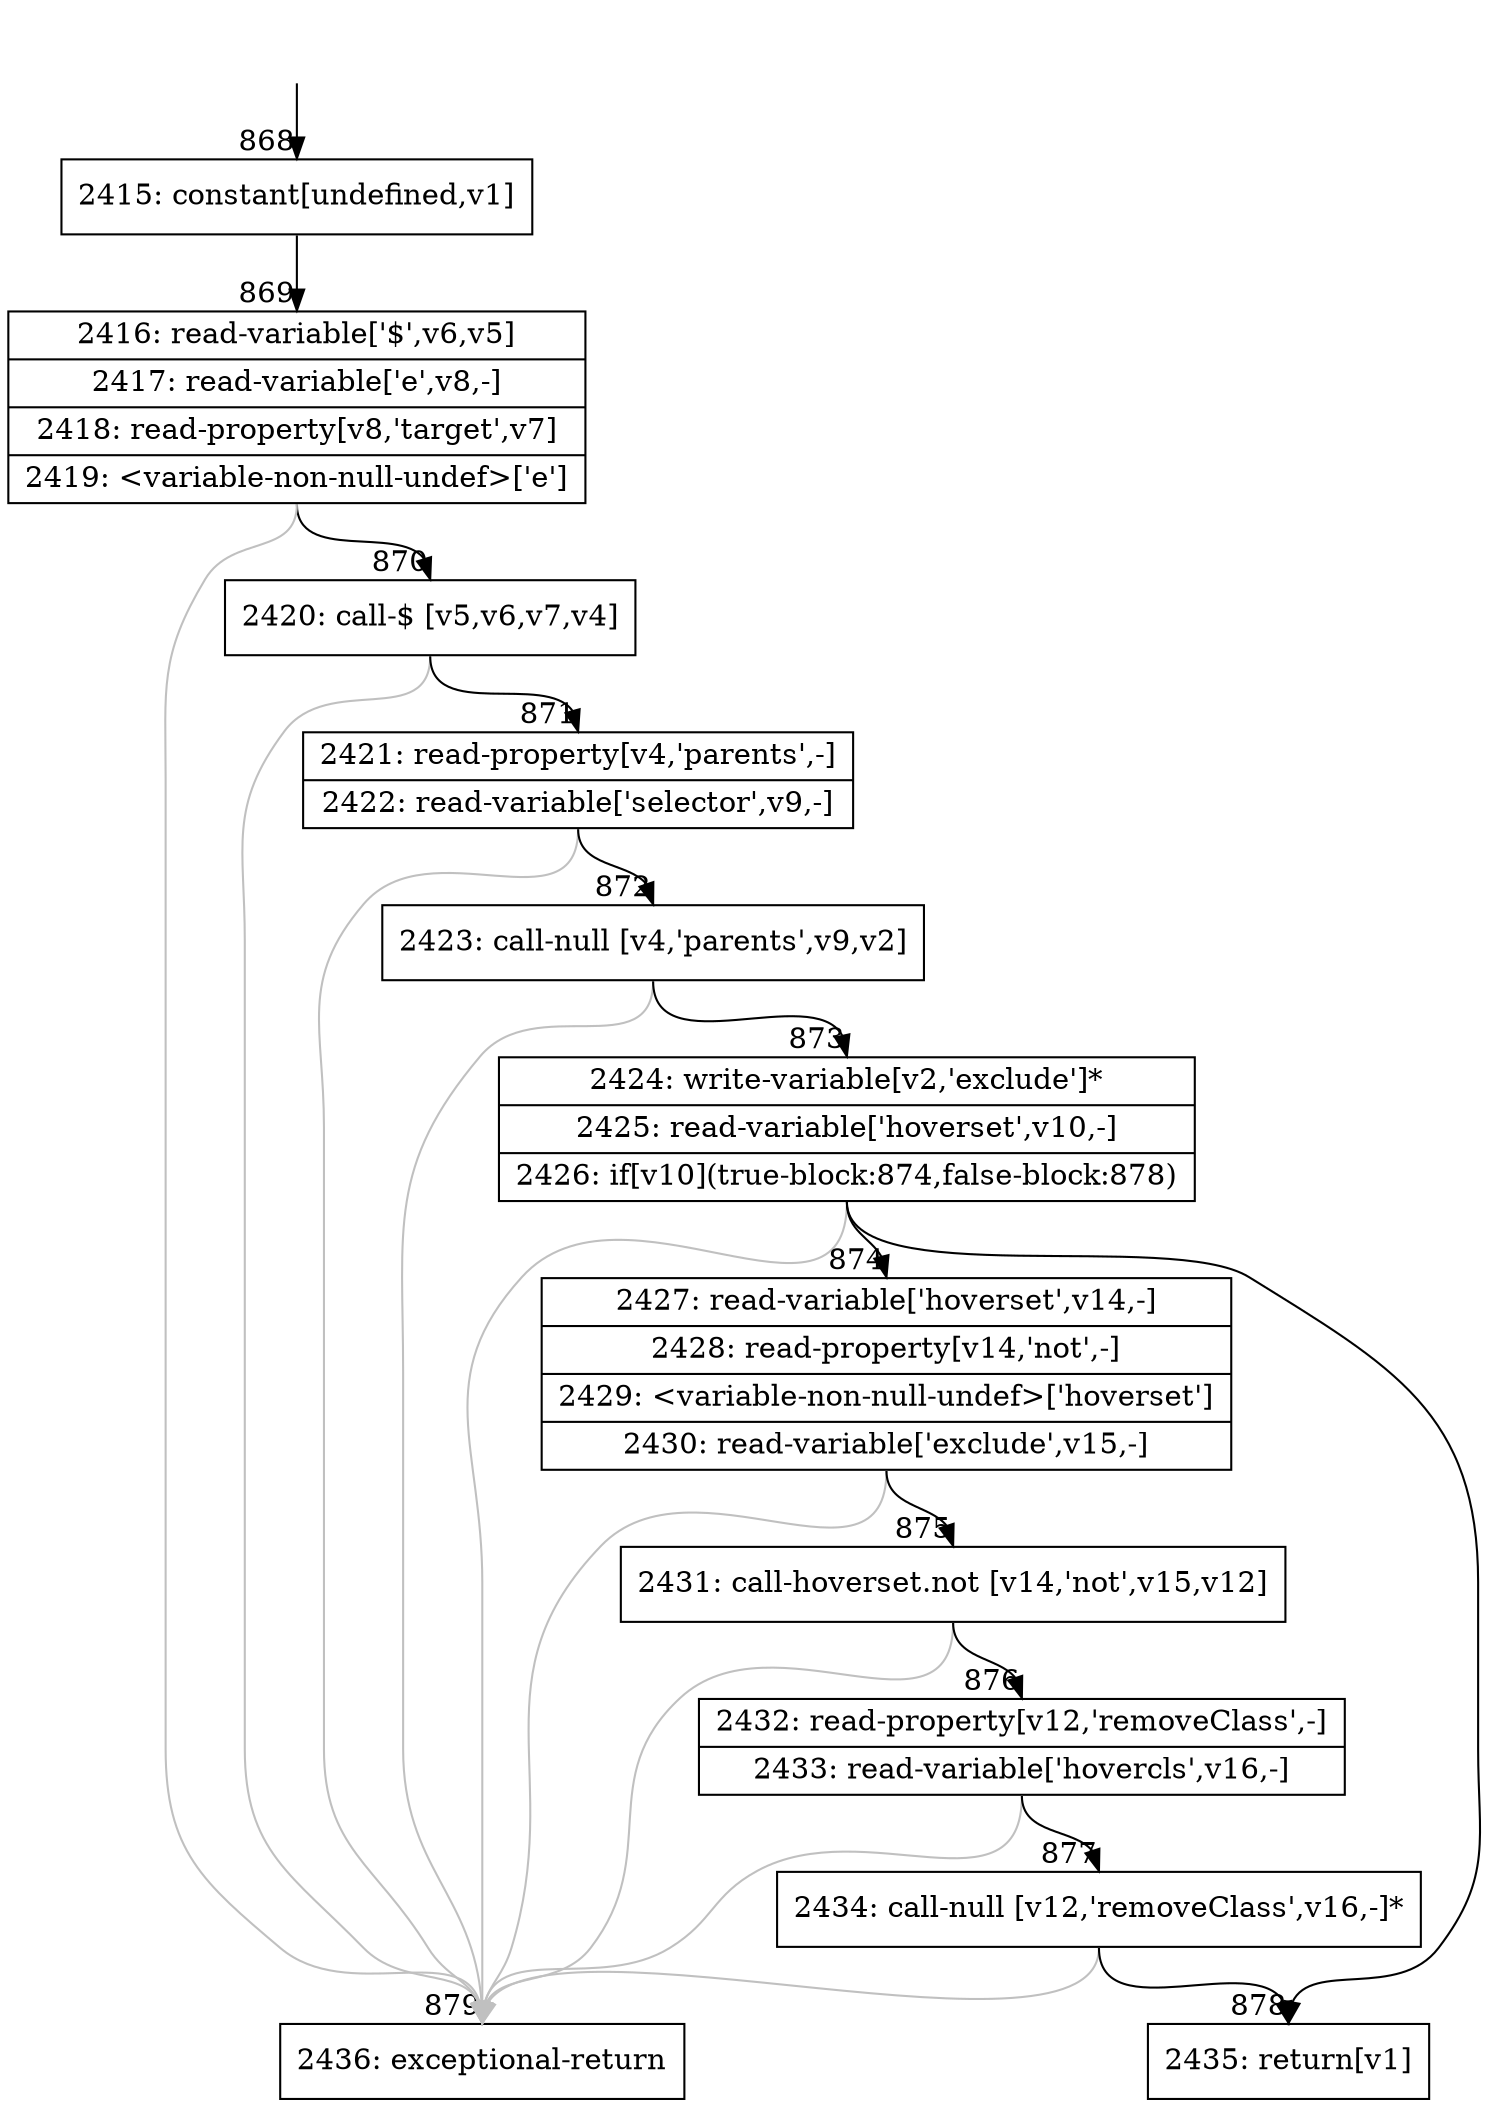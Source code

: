 digraph {
rankdir="TD"
BB_entry73[shape=none,label=""];
BB_entry73 -> BB868 [tailport=s, headport=n, headlabel="    868"]
BB868 [shape=record label="{2415: constant[undefined,v1]}" ] 
BB868 -> BB869 [tailport=s, headport=n, headlabel="      869"]
BB869 [shape=record label="{2416: read-variable['$',v6,v5]|2417: read-variable['e',v8,-]|2418: read-property[v8,'target',v7]|2419: \<variable-non-null-undef\>['e']}" ] 
BB869 -> BB870 [tailport=s, headport=n, headlabel="      870"]
BB869 -> BB879 [tailport=s, headport=n, color=gray, headlabel="      879"]
BB870 [shape=record label="{2420: call-$ [v5,v6,v7,v4]}" ] 
BB870 -> BB871 [tailport=s, headport=n, headlabel="      871"]
BB870 -> BB879 [tailport=s, headport=n, color=gray]
BB871 [shape=record label="{2421: read-property[v4,'parents',-]|2422: read-variable['selector',v9,-]}" ] 
BB871 -> BB872 [tailport=s, headport=n, headlabel="      872"]
BB871 -> BB879 [tailport=s, headport=n, color=gray]
BB872 [shape=record label="{2423: call-null [v4,'parents',v9,v2]}" ] 
BB872 -> BB873 [tailport=s, headport=n, headlabel="      873"]
BB872 -> BB879 [tailport=s, headport=n, color=gray]
BB873 [shape=record label="{2424: write-variable[v2,'exclude']*|2425: read-variable['hoverset',v10,-]|2426: if[v10](true-block:874,false-block:878)}" ] 
BB873 -> BB874 [tailport=s, headport=n, headlabel="      874"]
BB873 -> BB878 [tailport=s, headport=n, headlabel="      878"]
BB873 -> BB879 [tailport=s, headport=n, color=gray]
BB874 [shape=record label="{2427: read-variable['hoverset',v14,-]|2428: read-property[v14,'not',-]|2429: \<variable-non-null-undef\>['hoverset']|2430: read-variable['exclude',v15,-]}" ] 
BB874 -> BB875 [tailport=s, headport=n, headlabel="      875"]
BB874 -> BB879 [tailport=s, headport=n, color=gray]
BB875 [shape=record label="{2431: call-hoverset.not [v14,'not',v15,v12]}" ] 
BB875 -> BB876 [tailport=s, headport=n, headlabel="      876"]
BB875 -> BB879 [tailport=s, headport=n, color=gray]
BB876 [shape=record label="{2432: read-property[v12,'removeClass',-]|2433: read-variable['hovercls',v16,-]}" ] 
BB876 -> BB877 [tailport=s, headport=n, headlabel="      877"]
BB876 -> BB879 [tailport=s, headport=n, color=gray]
BB877 [shape=record label="{2434: call-null [v12,'removeClass',v16,-]*}" ] 
BB877 -> BB878 [tailport=s, headport=n]
BB877 -> BB879 [tailport=s, headport=n, color=gray]
BB878 [shape=record label="{2435: return[v1]}" ] 
BB879 [shape=record label="{2436: exceptional-return}" ] 
//#$~ 711
}
